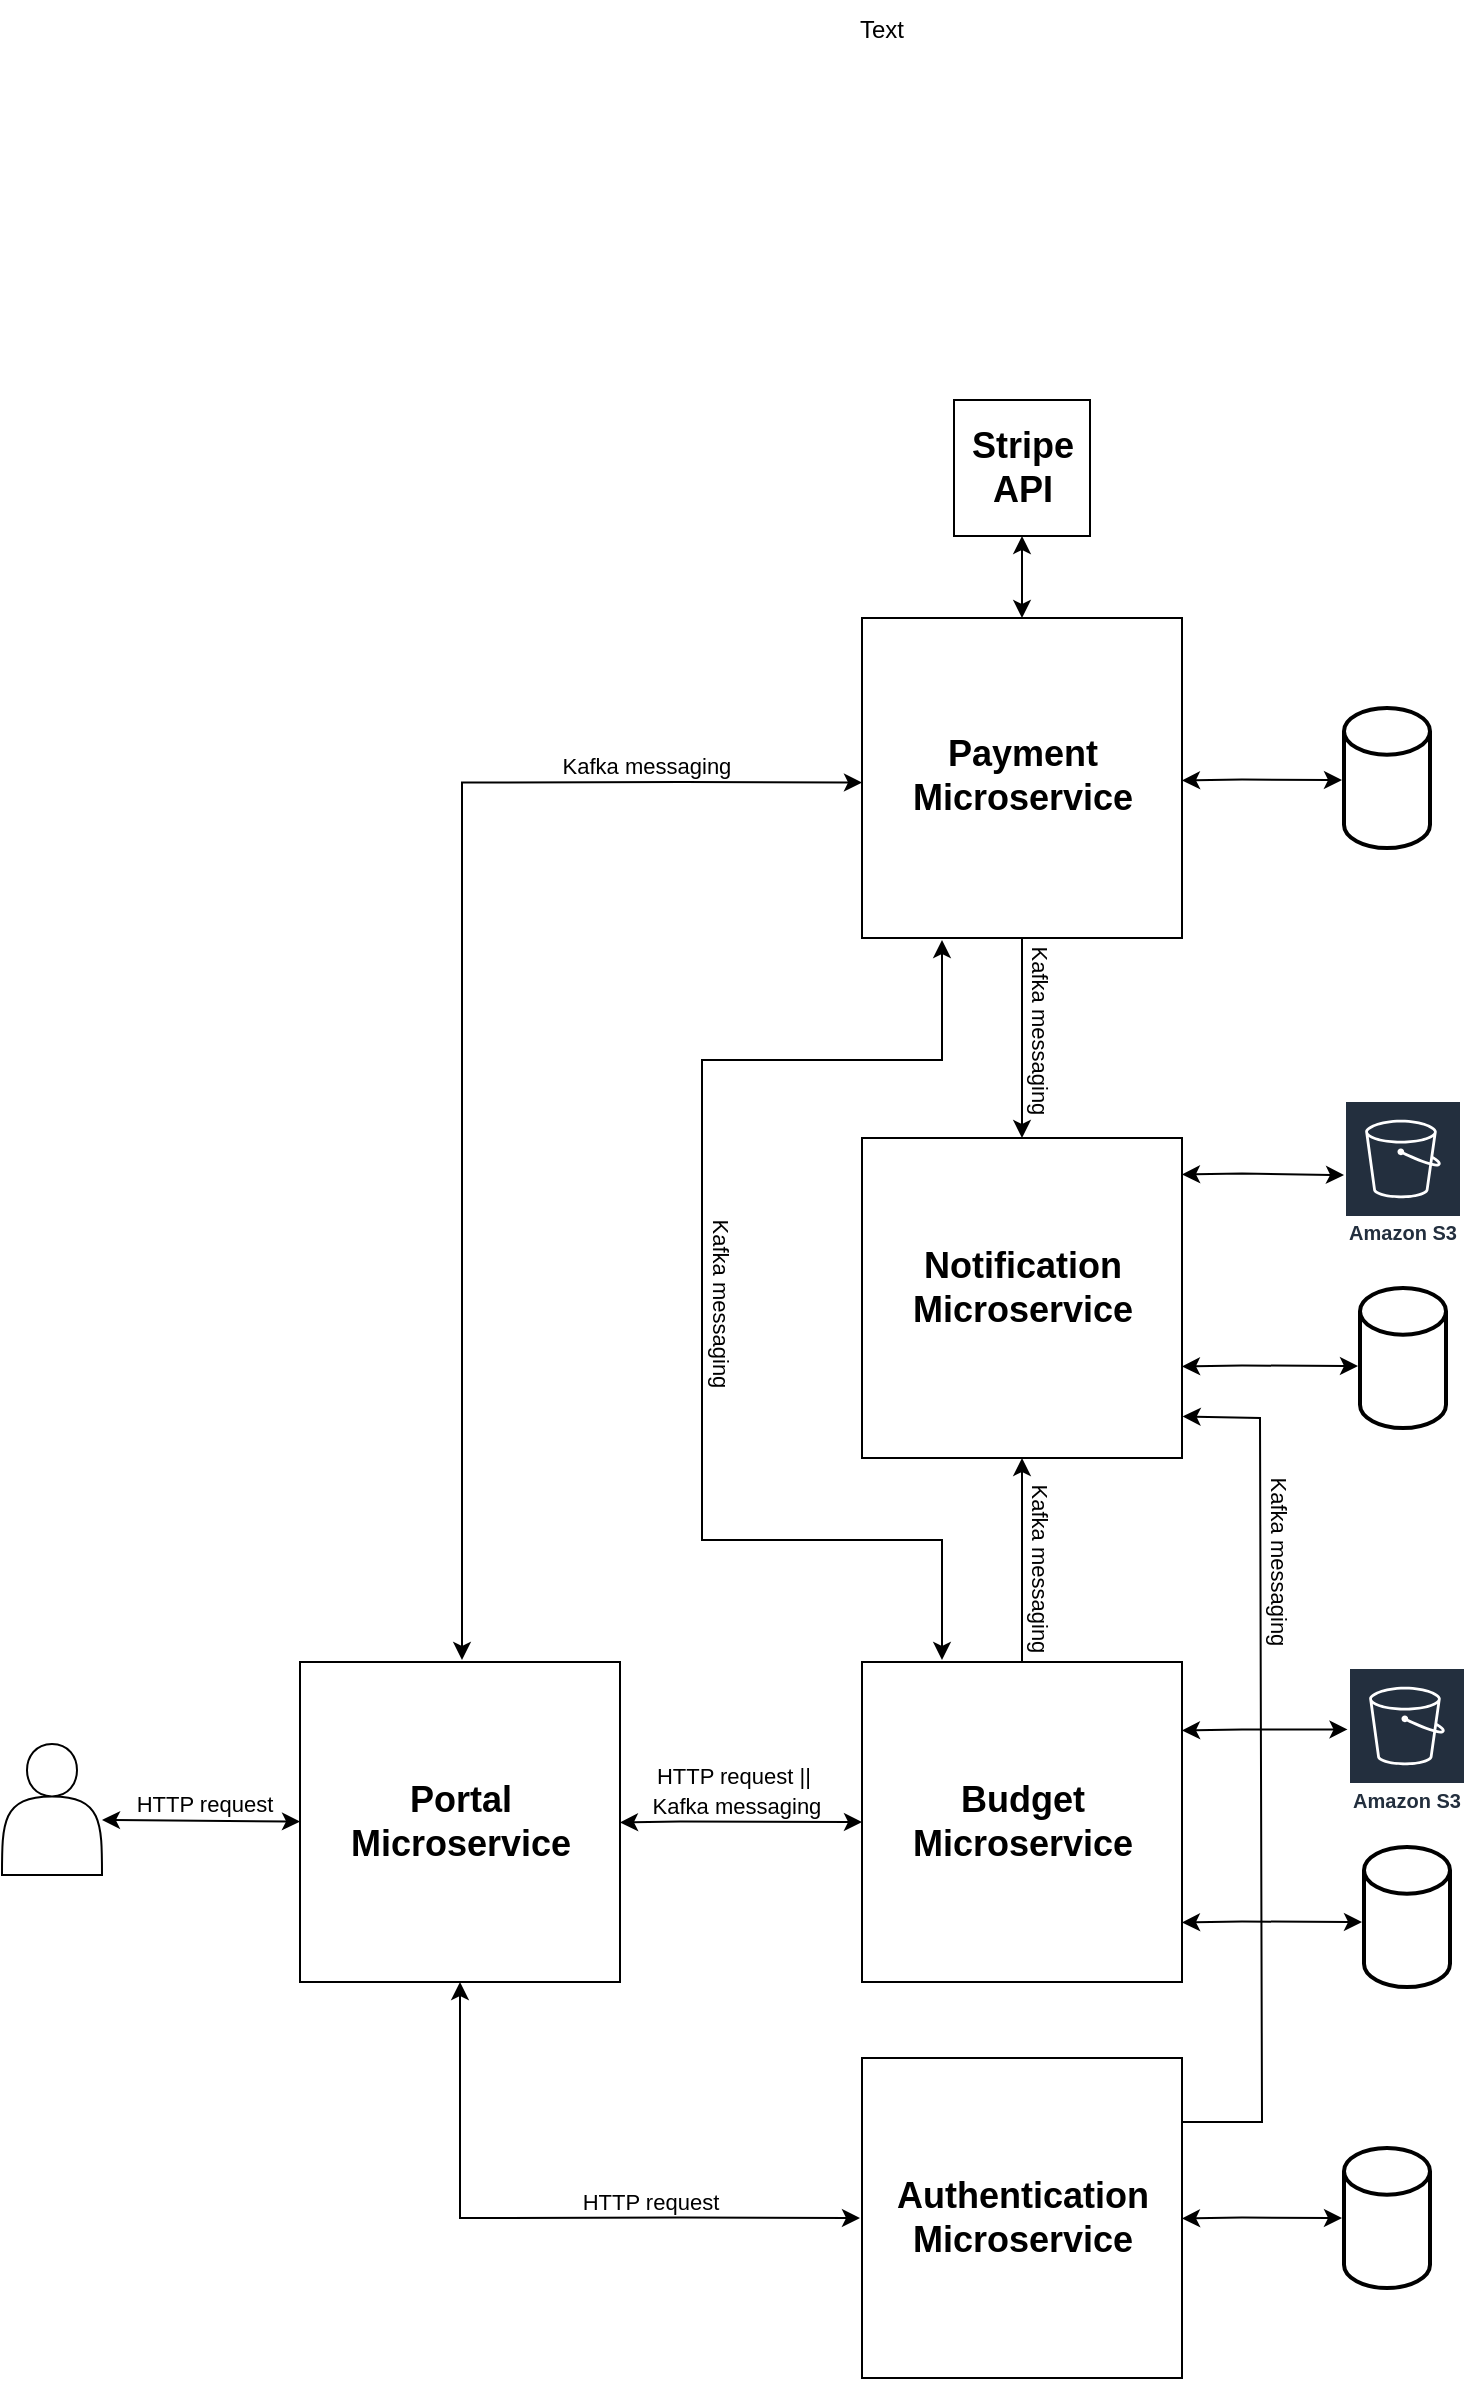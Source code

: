 <mxfile version="24.8.9">
  <diagram name="Page-1" id="SEh9UVj6TTWNKrk-7VKm">
    <mxGraphModel dx="1573" dy="1107" grid="0" gridSize="10" guides="1" tooltips="1" connect="1" arrows="1" fold="1" page="0" pageScale="1" pageWidth="827" pageHeight="1169" background="none" math="0" shadow="0">
      <root>
        <mxCell id="0" />
        <mxCell id="1" parent="0" />
        <mxCell id="y5lFJaWxc8QFZob6w4_z-1" value="" style="whiteSpace=wrap;html=1;aspect=fixed;" parent="1" vertex="1">
          <mxGeometry x="199" y="501" width="160" height="160" as="geometry" />
        </mxCell>
        <mxCell id="y5lFJaWxc8QFZob6w4_z-2" value="&lt;b&gt;&lt;font style=&quot;font-size: 18px;&quot;&gt;Portal&lt;br&gt;Microservice&lt;/font&gt;&lt;/b&gt;" style="text;html=1;align=center;verticalAlign=middle;whiteSpace=wrap;rounded=0;" parent="1" vertex="1">
          <mxGeometry x="221.5" y="533.5" width="115" height="95" as="geometry" />
        </mxCell>
        <mxCell id="y5lFJaWxc8QFZob6w4_z-3" value="" style="shape=actor;whiteSpace=wrap;html=1;" parent="1" vertex="1">
          <mxGeometry x="50" y="542" width="50" height="65.5" as="geometry" />
        </mxCell>
        <mxCell id="y5lFJaWxc8QFZob6w4_z-5" value="" style="endArrow=classic;startArrow=classic;html=1;rounded=0;entryX=0;entryY=0.5;entryDx=0;entryDy=0;" parent="1" edge="1">
          <mxGeometry width="50" height="50" relative="1" as="geometry">
            <mxPoint x="100" y="580" as="sourcePoint" />
            <mxPoint x="199" y="580.76" as="targetPoint" />
          </mxGeometry>
        </mxCell>
        <mxCell id="y5lFJaWxc8QFZob6w4_z-6" value="" style="whiteSpace=wrap;html=1;aspect=fixed;" parent="1" vertex="1">
          <mxGeometry x="480" y="-21" width="160" height="160" as="geometry" />
        </mxCell>
        <mxCell id="y5lFJaWxc8QFZob6w4_z-7" value="" style="whiteSpace=wrap;html=1;aspect=fixed;" parent="1" vertex="1">
          <mxGeometry x="480" y="501" width="160" height="160" as="geometry" />
        </mxCell>
        <mxCell id="y5lFJaWxc8QFZob6w4_z-8" value="" style="whiteSpace=wrap;html=1;aspect=fixed;" parent="1" vertex="1">
          <mxGeometry x="480" y="699" width="160" height="160" as="geometry" />
        </mxCell>
        <mxCell id="y5lFJaWxc8QFZob6w4_z-9" value="" style="endArrow=classic;startArrow=classic;html=1;rounded=0;entryX=0;entryY=0.5;entryDx=0;entryDy=0;" parent="1" target="y5lFJaWxc8QFZob6w4_z-7" edge="1">
          <mxGeometry width="50" height="50" relative="1" as="geometry">
            <mxPoint x="359" y="581.25" as="sourcePoint" />
            <mxPoint x="419" y="580.75" as="targetPoint" />
            <Array as="points">
              <mxPoint x="389" y="580.75" />
            </Array>
          </mxGeometry>
        </mxCell>
        <mxCell id="y5lFJaWxc8QFZob6w4_z-10" value="" style="endArrow=classic;startArrow=classic;html=1;rounded=0;" parent="1" edge="1">
          <mxGeometry width="50" height="50" relative="1" as="geometry">
            <mxPoint x="280" y="500" as="sourcePoint" />
            <mxPoint x="480" y="61.25" as="targetPoint" />
            <Array as="points">
              <mxPoint x="280" y="61.25" />
              <mxPoint x="390" y="61" />
            </Array>
          </mxGeometry>
        </mxCell>
        <mxCell id="y5lFJaWxc8QFZob6w4_z-11" value="" style="endArrow=classic;startArrow=classic;html=1;rounded=0;exitX=0.5;exitY=1;exitDx=0;exitDy=0;" parent="1" source="y5lFJaWxc8QFZob6w4_z-1" edge="1">
          <mxGeometry width="50" height="50" relative="1" as="geometry">
            <mxPoint x="279" y="619" as="sourcePoint" />
            <mxPoint x="479" y="779" as="targetPoint" />
            <Array as="points">
              <mxPoint x="279" y="779" />
              <mxPoint x="389" y="778.75" />
            </Array>
          </mxGeometry>
        </mxCell>
        <mxCell id="y5lFJaWxc8QFZob6w4_z-12" value="" style="endArrow=classic;startArrow=classic;html=1;rounded=0;entryX=0;entryY=0.5;entryDx=0;entryDy=0;" parent="1" edge="1">
          <mxGeometry width="50" height="50" relative="1" as="geometry">
            <mxPoint x="640" y="779.25" as="sourcePoint" />
            <mxPoint x="720" y="779" as="targetPoint" />
            <Array as="points">
              <mxPoint x="670" y="778.75" />
            </Array>
          </mxGeometry>
        </mxCell>
        <mxCell id="y5lFJaWxc8QFZob6w4_z-13" value="" style="endArrow=classic;startArrow=classic;html=1;rounded=0;" parent="1" edge="1">
          <mxGeometry width="50" height="50" relative="1" as="geometry">
            <mxPoint x="640" y="631.25" as="sourcePoint" />
            <mxPoint x="730" y="631" as="targetPoint" />
            <Array as="points">
              <mxPoint x="670" y="630.75" />
            </Array>
          </mxGeometry>
        </mxCell>
        <mxCell id="y5lFJaWxc8QFZob6w4_z-17" value="" style="strokeWidth=2;html=1;shape=mxgraph.flowchart.database;whiteSpace=wrap;" parent="1" vertex="1">
          <mxGeometry x="731" y="593.5" width="43" height="70" as="geometry" />
        </mxCell>
        <mxCell id="y5lFJaWxc8QFZob6w4_z-18" value="" style="strokeWidth=2;html=1;shape=mxgraph.flowchart.database;whiteSpace=wrap;" parent="1" vertex="1">
          <mxGeometry x="721" y="744" width="43" height="70" as="geometry" />
        </mxCell>
        <mxCell id="y5lFJaWxc8QFZob6w4_z-19" value="&lt;b&gt;&lt;font style=&quot;font-size: 18px;&quot;&gt;Payment&lt;br&gt;Microservice&lt;/font&gt;&lt;/b&gt;" style="text;html=1;align=center;verticalAlign=middle;whiteSpace=wrap;rounded=0;" parent="1" vertex="1">
          <mxGeometry x="502.5" y="10.5" width="115" height="95" as="geometry" />
        </mxCell>
        <mxCell id="y5lFJaWxc8QFZob6w4_z-20" value="&lt;b&gt;&lt;font style=&quot;font-size: 18px;&quot;&gt;Budget&lt;br&gt;Microservice&lt;/font&gt;&lt;/b&gt;" style="text;html=1;align=center;verticalAlign=middle;whiteSpace=wrap;rounded=0;" parent="1" vertex="1">
          <mxGeometry x="502.5" y="533" width="115" height="95" as="geometry" />
        </mxCell>
        <mxCell id="y5lFJaWxc8QFZob6w4_z-21" value="&lt;b&gt;&lt;font style=&quot;font-size: 18px;&quot;&gt;Authentication&lt;/font&gt;&lt;/b&gt;&lt;div&gt;&lt;b&gt;&lt;font style=&quot;font-size: 18px;&quot;&gt;Microservice&lt;/font&gt;&lt;/b&gt;&lt;/div&gt;" style="text;html=1;align=center;verticalAlign=middle;whiteSpace=wrap;rounded=0;" parent="1" vertex="1">
          <mxGeometry x="502.5" y="731.5" width="115" height="95" as="geometry" />
        </mxCell>
        <mxCell id="y5lFJaWxc8QFZob6w4_z-22" value="Text" style="text;html=1;align=center;verticalAlign=middle;whiteSpace=wrap;rounded=0;" parent="1" vertex="1">
          <mxGeometry x="460" y="-330" width="60" height="30" as="geometry" />
        </mxCell>
        <mxCell id="y5lFJaWxc8QFZob6w4_z-23" value="&lt;font style=&quot;font-size: 11px;&quot;&gt;HTTP request&lt;/font&gt;" style="text;html=1;align=center;verticalAlign=middle;whiteSpace=wrap;rounded=0;" parent="1" vertex="1">
          <mxGeometry x="333.25" y="756" width="82.5" height="30" as="geometry" />
        </mxCell>
        <mxCell id="y5lFJaWxc8QFZob6w4_z-24" value="&lt;font style=&quot;font-size: 11px;&quot;&gt;HTTP request ||&amp;nbsp;&lt;br&gt;Kafka messaging&lt;/font&gt;" style="text;html=1;align=center;verticalAlign=middle;whiteSpace=wrap;rounded=0;" parent="1" vertex="1">
          <mxGeometry x="372" y="549.5" width="91" height="30" as="geometry" />
        </mxCell>
        <mxCell id="y5lFJaWxc8QFZob6w4_z-25" value="&lt;font style=&quot;font-size: 11px;&quot;&gt;Kafka messaging&lt;/font&gt;" style="text;html=1;align=center;verticalAlign=middle;whiteSpace=wrap;rounded=0;" parent="1" vertex="1">
          <mxGeometry x="322" y="38" width="101" height="30" as="geometry" />
        </mxCell>
        <mxCell id="y5lFJaWxc8QFZob6w4_z-27" value="&lt;font style=&quot;font-size: 11px;&quot;&gt;Kafka messaging&lt;/font&gt;" style="text;html=1;align=center;verticalAlign=middle;whiteSpace=wrap;rounded=0;rotation=90;" parent="1" vertex="1">
          <mxGeometry x="524.5" y="428" width="89" height="52" as="geometry" />
        </mxCell>
        <mxCell id="XbRsqDjSk2JQRt8T-cGT-3" value="" style="whiteSpace=wrap;html=1;aspect=fixed;" parent="1" vertex="1">
          <mxGeometry x="480" y="239" width="160" height="160" as="geometry" />
        </mxCell>
        <mxCell id="XbRsqDjSk2JQRt8T-cGT-5" value="&lt;b&gt;&lt;font style=&quot;font-size: 18px;&quot;&gt;Notification&lt;/font&gt;&lt;/b&gt;&lt;div&gt;&lt;b&gt;&lt;font style=&quot;font-size: 18px;&quot;&gt;Microservice&lt;/font&gt;&lt;/b&gt;&lt;/div&gt;" style="text;html=1;align=center;verticalAlign=middle;whiteSpace=wrap;rounded=0;" parent="1" vertex="1">
          <mxGeometry x="502.5" y="266.5" width="115" height="95" as="geometry" />
        </mxCell>
        <mxCell id="XbRsqDjSk2JQRt8T-cGT-13" value="" style="endArrow=classic;startArrow=none;html=1;rounded=0;exitX=0.5;exitY=0;exitDx=0;exitDy=0;entryX=0.5;entryY=1;entryDx=0;entryDy=0;startFill=0;endFill=1;" parent="1" source="y5lFJaWxc8QFZob6w4_z-7" target="XbRsqDjSk2JQRt8T-cGT-3" edge="1">
          <mxGeometry width="50" height="50" relative="1" as="geometry">
            <mxPoint x="513" y="472" as="sourcePoint" />
            <mxPoint x="563" y="422" as="targetPoint" />
          </mxGeometry>
        </mxCell>
        <mxCell id="XbRsqDjSk2JQRt8T-cGT-14" value="&lt;font style=&quot;font-size: 11px;&quot;&gt;Kafka messaging&lt;/font&gt;" style="text;html=1;align=center;verticalAlign=middle;whiteSpace=wrap;rounded=0;rotation=90;" parent="1" vertex="1">
          <mxGeometry x="524.5" y="159" width="89" height="52" as="geometry" />
        </mxCell>
        <mxCell id="XbRsqDjSk2JQRt8T-cGT-15" value="" style="endArrow=none;startArrow=classic;html=1;rounded=0;entryX=0.5;entryY=1;entryDx=0;entryDy=0;exitX=0.5;exitY=0;exitDx=0;exitDy=0;startFill=1;endFill=0;" parent="1" source="XbRsqDjSk2JQRt8T-cGT-3" target="y5lFJaWxc8QFZob6w4_z-6" edge="1">
          <mxGeometry width="50" height="50" relative="1" as="geometry">
            <mxPoint x="465" y="200" as="sourcePoint" />
            <mxPoint x="515" y="150" as="targetPoint" />
          </mxGeometry>
        </mxCell>
        <mxCell id="XbRsqDjSk2JQRt8T-cGT-16" value="&lt;font style=&quot;font-size: 11px;&quot;&gt;HTTP request&lt;/font&gt;" style="text;html=1;align=center;verticalAlign=middle;whiteSpace=wrap;rounded=0;" parent="1" vertex="1">
          <mxGeometry x="109.5" y="557" width="82.5" height="30" as="geometry" />
        </mxCell>
        <mxCell id="XbRsqDjSk2JQRt8T-cGT-18" value="" style="endArrow=classic;html=1;rounded=0;startArrow=classic;startFill=1;" parent="1" edge="1">
          <mxGeometry width="50" height="50" relative="1" as="geometry">
            <mxPoint x="520" y="140" as="sourcePoint" />
            <mxPoint x="520" y="500" as="targetPoint" />
            <Array as="points">
              <mxPoint x="520" y="200" />
              <mxPoint x="400" y="200" />
              <mxPoint x="400" y="440" />
              <mxPoint x="520" y="440" />
            </Array>
          </mxGeometry>
        </mxCell>
        <mxCell id="XbRsqDjSk2JQRt8T-cGT-19" value="&lt;font style=&quot;font-size: 11px;&quot;&gt;Kafka messaging&lt;/font&gt;" style="text;html=1;align=center;verticalAlign=middle;whiteSpace=wrap;rounded=0;rotation=90;" parent="1" vertex="1">
          <mxGeometry x="365" y="296" width="89" height="52" as="geometry" />
        </mxCell>
        <mxCell id="OUzyZiWd4LkfnDFV4czM-1" value="" style="endArrow=classic;html=1;rounded=0;entryX=1.002;entryY=0.87;entryDx=0;entryDy=0;entryPerimeter=0;" parent="1" edge="1" target="XbRsqDjSk2JQRt8T-cGT-3">
          <mxGeometry width="50" height="50" relative="1" as="geometry">
            <mxPoint x="640" y="731" as="sourcePoint" />
            <mxPoint x="640" y="363" as="targetPoint" />
            <Array as="points">
              <mxPoint x="680" y="731" />
              <mxPoint x="679" y="379" />
            </Array>
          </mxGeometry>
        </mxCell>
        <mxCell id="OUzyZiWd4LkfnDFV4czM-2" value="&lt;font style=&quot;font-size: 11px;&quot;&gt;Kafka messaging&lt;/font&gt;" style="text;html=1;align=center;verticalAlign=middle;whiteSpace=wrap;rounded=0;rotation=90;" parent="1" vertex="1">
          <mxGeometry x="644" y="425" width="89" height="52" as="geometry" />
        </mxCell>
        <mxCell id="mx-fiauWX2-0beVSpEYA-1" value="" style="whiteSpace=wrap;html=1;aspect=fixed;" parent="1" vertex="1">
          <mxGeometry x="526" y="-130" width="68" height="68" as="geometry" />
        </mxCell>
        <mxCell id="mx-fiauWX2-0beVSpEYA-2" value="&lt;span style=&quot;font-size: 18px;&quot;&gt;&lt;b&gt;Stripe&lt;br&gt;API&lt;/b&gt;&lt;/span&gt;" style="text;html=1;align=center;verticalAlign=middle;whiteSpace=wrap;rounded=0;" parent="1" vertex="1">
          <mxGeometry x="528.62" y="-124" width="62.75" height="56" as="geometry" />
        </mxCell>
        <mxCell id="mx-fiauWX2-0beVSpEYA-3" value="" style="endArrow=classic;startArrow=classic;html=1;rounded=0;entryX=0.5;entryY=1;entryDx=0;entryDy=0;exitX=0.5;exitY=0;exitDx=0;exitDy=0;" parent="1" source="y5lFJaWxc8QFZob6w4_z-6" target="mx-fiauWX2-0beVSpEYA-1" edge="1">
          <mxGeometry width="50" height="50" relative="1" as="geometry">
            <mxPoint x="560" y="-41.5" as="sourcePoint" />
            <mxPoint x="640" y="-41.75" as="targetPoint" />
            <Array as="points" />
          </mxGeometry>
        </mxCell>
        <mxCell id="AmqTuxdTjo57GEGVRYSg-1" value="" style="endArrow=classic;startArrow=classic;html=1;rounded=0;entryX=0;entryY=0.5;entryDx=0;entryDy=0;" parent="1" edge="1">
          <mxGeometry width="50" height="50" relative="1" as="geometry">
            <mxPoint x="640" y="60.25" as="sourcePoint" />
            <mxPoint x="720" y="60" as="targetPoint" />
            <Array as="points">
              <mxPoint x="670" y="59.75" />
            </Array>
          </mxGeometry>
        </mxCell>
        <mxCell id="AmqTuxdTjo57GEGVRYSg-2" value="" style="strokeWidth=2;html=1;shape=mxgraph.flowchart.database;whiteSpace=wrap;" parent="1" vertex="1">
          <mxGeometry x="721" y="24" width="43" height="70" as="geometry" />
        </mxCell>
        <mxCell id="xkFMOgPmg2ZtDfCebu8r-2" value="" style="endArrow=classic;startArrow=classic;html=1;rounded=0;entryX=-0.004;entryY=0.411;entryDx=0;entryDy=0;entryPerimeter=0;" edge="1" parent="1" target="xkFMOgPmg2ZtDfCebu8r-9">
          <mxGeometry width="50" height="50" relative="1" as="geometry">
            <mxPoint x="640" y="535.25" as="sourcePoint" />
            <mxPoint x="720" y="535" as="targetPoint" />
            <Array as="points">
              <mxPoint x="670" y="534.75" />
            </Array>
          </mxGeometry>
        </mxCell>
        <mxCell id="xkFMOgPmg2ZtDfCebu8r-4" value="" style="endArrow=classic;startArrow=classic;html=1;rounded=0;" edge="1" parent="1">
          <mxGeometry width="50" height="50" relative="1" as="geometry">
            <mxPoint x="640" y="353.25" as="sourcePoint" />
            <mxPoint x="728" y="353" as="targetPoint" />
            <Array as="points">
              <mxPoint x="670" y="352.75" />
            </Array>
          </mxGeometry>
        </mxCell>
        <mxCell id="xkFMOgPmg2ZtDfCebu8r-5" value="" style="strokeWidth=2;html=1;shape=mxgraph.flowchart.database;whiteSpace=wrap;" vertex="1" parent="1">
          <mxGeometry x="729" y="314" width="43" height="70" as="geometry" />
        </mxCell>
        <mxCell id="xkFMOgPmg2ZtDfCebu8r-7" value="" style="endArrow=classic;startArrow=classic;html=1;rounded=0;" edge="1" parent="1" target="xkFMOgPmg2ZtDfCebu8r-10">
          <mxGeometry width="50" height="50" relative="1" as="geometry">
            <mxPoint x="640" y="257.25" as="sourcePoint" />
            <mxPoint x="719" y="257" as="targetPoint" />
            <Array as="points">
              <mxPoint x="670" y="256.75" />
            </Array>
          </mxGeometry>
        </mxCell>
        <mxCell id="xkFMOgPmg2ZtDfCebu8r-9" value="Amazon S3" style="sketch=0;outlineConnect=0;fontColor=#232F3E;gradientColor=none;strokeColor=#ffffff;fillColor=#232F3E;dashed=0;verticalLabelPosition=middle;verticalAlign=bottom;align=center;html=1;whiteSpace=wrap;fontSize=10;fontStyle=1;spacing=3;shape=mxgraph.aws4.productIcon;prIcon=mxgraph.aws4.s3;" vertex="1" parent="1">
          <mxGeometry x="723" y="503.5" width="59" height="76" as="geometry" />
        </mxCell>
        <mxCell id="xkFMOgPmg2ZtDfCebu8r-10" value="Amazon S3" style="sketch=0;outlineConnect=0;fontColor=#232F3E;gradientColor=none;strokeColor=#ffffff;fillColor=#232F3E;dashed=0;verticalLabelPosition=middle;verticalAlign=bottom;align=center;html=1;whiteSpace=wrap;fontSize=10;fontStyle=1;spacing=3;shape=mxgraph.aws4.productIcon;prIcon=mxgraph.aws4.s3;" vertex="1" parent="1">
          <mxGeometry x="721" y="220" width="59" height="76" as="geometry" />
        </mxCell>
      </root>
    </mxGraphModel>
  </diagram>
</mxfile>
